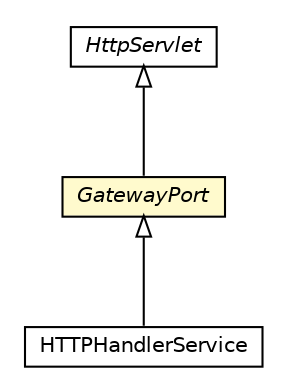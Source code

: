 #!/usr/local/bin/dot
#
# Class diagram 
# Generated by UMLGraph version R5_6-24-gf6e263 (http://www.umlgraph.org/)
#

digraph G {
	edge [fontname="Helvetica",fontsize=10,labelfontname="Helvetica",labelfontsize=10];
	node [fontname="Helvetica",fontsize=10,shape=plaintext];
	nodesep=0.25;
	ranksep=0.5;
	// org.universAAL.ri.servicegateway.GatewayPort
	c4114948 [label=<<table title="org.universAAL.ri.servicegateway.GatewayPort" border="0" cellborder="1" cellspacing="0" cellpadding="2" port="p" bgcolor="lemonChiffon" href="./GatewayPort.html">
		<tr><td><table border="0" cellspacing="0" cellpadding="1">
<tr><td align="center" balign="center"><font face="Helvetica-Oblique"> GatewayPort </font></td></tr>
		</table></td></tr>
		</table>>, URL="./GatewayPort.html", fontname="Helvetica", fontcolor="black", fontsize=10.0];
	// org.universAAL.ui.handler.web.html.HTTPHandlerService
	c4115348 [label=<<table title="org.universAAL.ui.handler.web.html.HTTPHandlerService" border="0" cellborder="1" cellspacing="0" cellpadding="2" port="p" href="../../ui/handler/web/html/HTTPHandlerService.html">
		<tr><td><table border="0" cellspacing="0" cellpadding="1">
<tr><td align="center" balign="center"> HTTPHandlerService </td></tr>
		</table></td></tr>
		</table>>, URL="../../ui/handler/web/html/HTTPHandlerService.html", fontname="Helvetica", fontcolor="black", fontsize=10.0];
	//org.universAAL.ri.servicegateway.GatewayPort extends javax.servlet.http.HttpServlet
	c4115833:p -> c4114948:p [dir=back,arrowtail=empty];
	//org.universAAL.ui.handler.web.html.HTTPHandlerService extends org.universAAL.ri.servicegateway.GatewayPort
	c4114948:p -> c4115348:p [dir=back,arrowtail=empty];
	// javax.servlet.http.HttpServlet
	c4115833 [label=<<table title="javax.servlet.http.HttpServlet" border="0" cellborder="1" cellspacing="0" cellpadding="2" port="p" href="http://java.sun.com/j2se/1.4.2/docs/api/javax/servlet/http/HttpServlet.html">
		<tr><td><table border="0" cellspacing="0" cellpadding="1">
<tr><td align="center" balign="center"><font face="Helvetica-Oblique"> HttpServlet </font></td></tr>
		</table></td></tr>
		</table>>, URL="http://java.sun.com/j2se/1.4.2/docs/api/javax/servlet/http/HttpServlet.html", fontname="Helvetica", fontcolor="black", fontsize=10.0];
}

